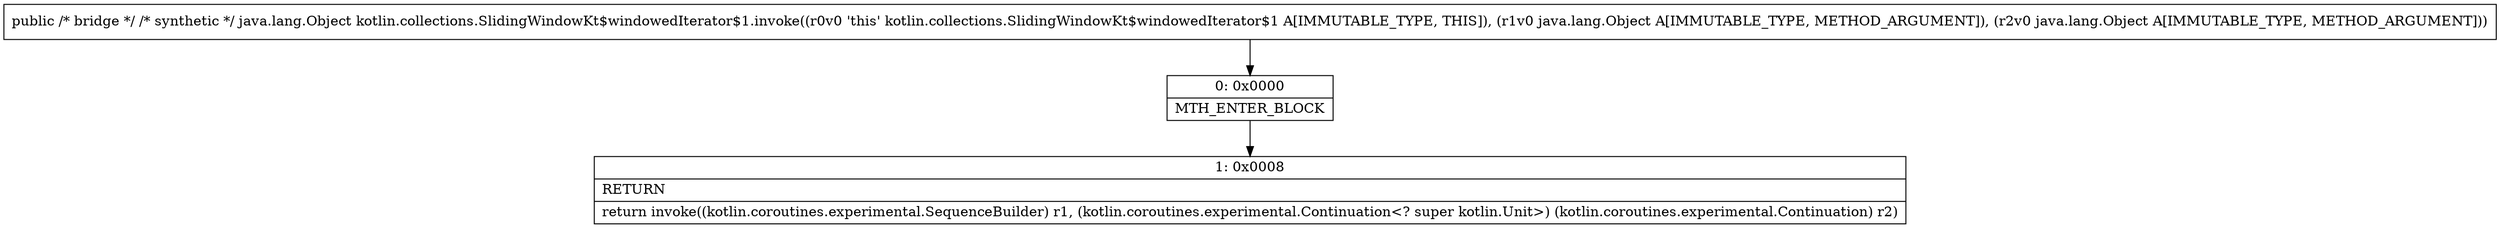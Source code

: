 digraph "CFG forkotlin.collections.SlidingWindowKt$windowedIterator$1.invoke(Ljava\/lang\/Object;Ljava\/lang\/Object;)Ljava\/lang\/Object;" {
Node_0 [shape=record,label="{0\:\ 0x0000|MTH_ENTER_BLOCK\l}"];
Node_1 [shape=record,label="{1\:\ 0x0008|RETURN\l|return invoke((kotlin.coroutines.experimental.SequenceBuilder) r1, (kotlin.coroutines.experimental.Continuation\<? super kotlin.Unit\>) (kotlin.coroutines.experimental.Continuation) r2)\l}"];
MethodNode[shape=record,label="{public \/* bridge *\/ \/* synthetic *\/ java.lang.Object kotlin.collections.SlidingWindowKt$windowedIterator$1.invoke((r0v0 'this' kotlin.collections.SlidingWindowKt$windowedIterator$1 A[IMMUTABLE_TYPE, THIS]), (r1v0 java.lang.Object A[IMMUTABLE_TYPE, METHOD_ARGUMENT]), (r2v0 java.lang.Object A[IMMUTABLE_TYPE, METHOD_ARGUMENT])) }"];
MethodNode -> Node_0;
Node_0 -> Node_1;
}

